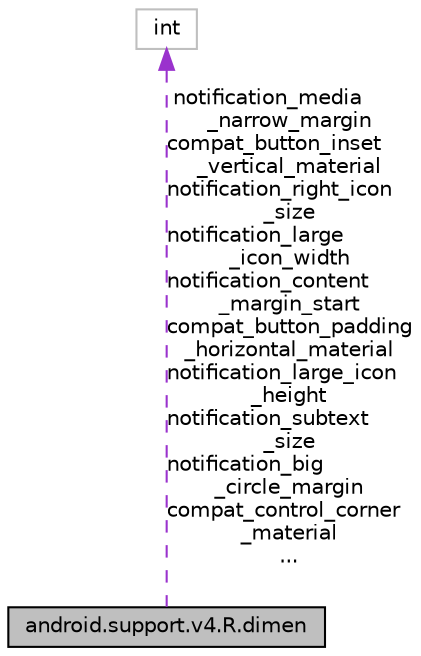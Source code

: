 digraph "android.support.v4.R.dimen"
{
 // INTERACTIVE_SVG=YES
 // LATEX_PDF_SIZE
  edge [fontname="Helvetica",fontsize="10",labelfontname="Helvetica",labelfontsize="10"];
  node [fontname="Helvetica",fontsize="10",shape=record];
  Node1 [label="android.support.v4.R.dimen",height=0.2,width=0.4,color="black", fillcolor="grey75", style="filled", fontcolor="black",tooltip=" "];
  Node2 -> Node1 [dir="back",color="darkorchid3",fontsize="10",style="dashed",label=" notification_media\l_narrow_margin\ncompat_button_inset\l_vertical_material\nnotification_right_icon\l_size\nnotification_large\l_icon_width\nnotification_content\l_margin_start\ncompat_button_padding\l_horizontal_material\nnotification_large_icon\l_height\nnotification_subtext\l_size\nnotification_big\l_circle_margin\ncompat_control_corner\l_material\n..." ,fontname="Helvetica"];
  Node2 [label="int",height=0.2,width=0.4,color="grey75", fillcolor="white", style="filled",tooltip=" "];
}
